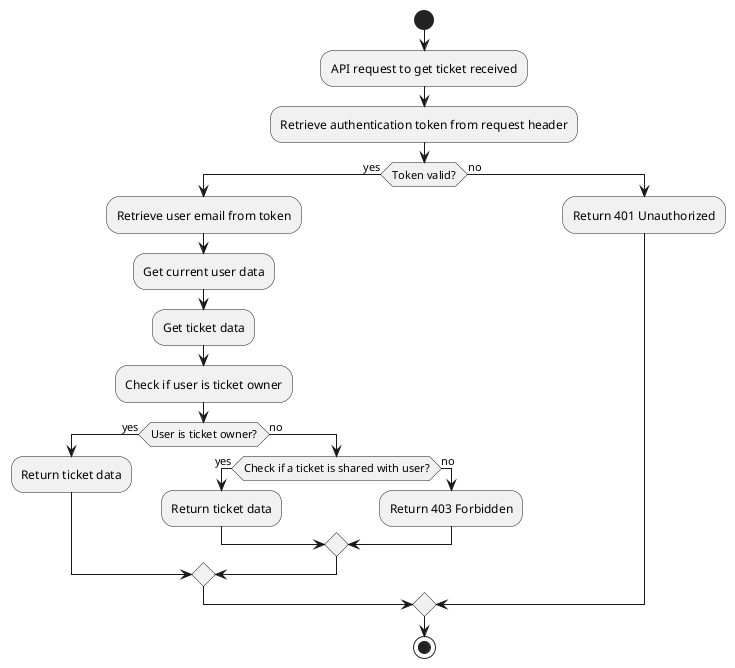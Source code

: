 @startuml

start

:API request to get ticket received;

:Retrieve authentication token from request header;

if (Token valid?) then (yes)

    :Retrieve user email from token;
    :Get current user data;
    :Get ticket data;
    :Check if user is ticket owner;
    if (User is ticket owner?) then (yes)
        :Return ticket data;
    else (no)
        if (Check if a ticket is shared with user?) then (yes)
            :Return ticket data;
        else (no)
            :Return 403 Forbidden;
        endif
    endif
else (no)
  :Return 401 Unauthorized;
endif

stop
@enduml